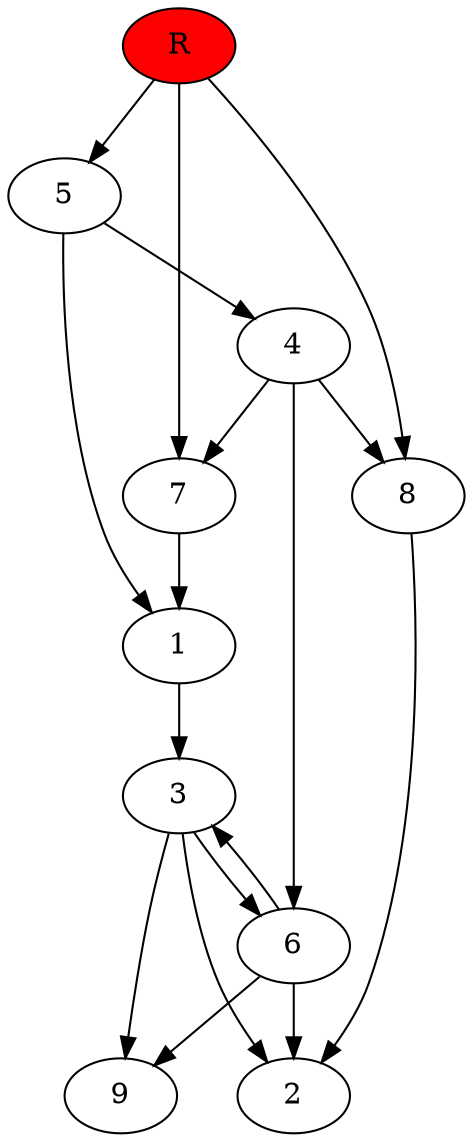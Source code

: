 digraph prb81569 {
	1
	2
	3
	4
	5
	6
	7
	8
	R [fillcolor="#ff0000" style=filled]
	1 -> 3
	3 -> 2
	3 -> 6
	3 -> 9
	4 -> 6
	4 -> 7
	4 -> 8
	5 -> 1
	5 -> 4
	6 -> 2
	6 -> 3
	6 -> 9
	7 -> 1
	8 -> 2
	R -> 5
	R -> 7
	R -> 8
}
